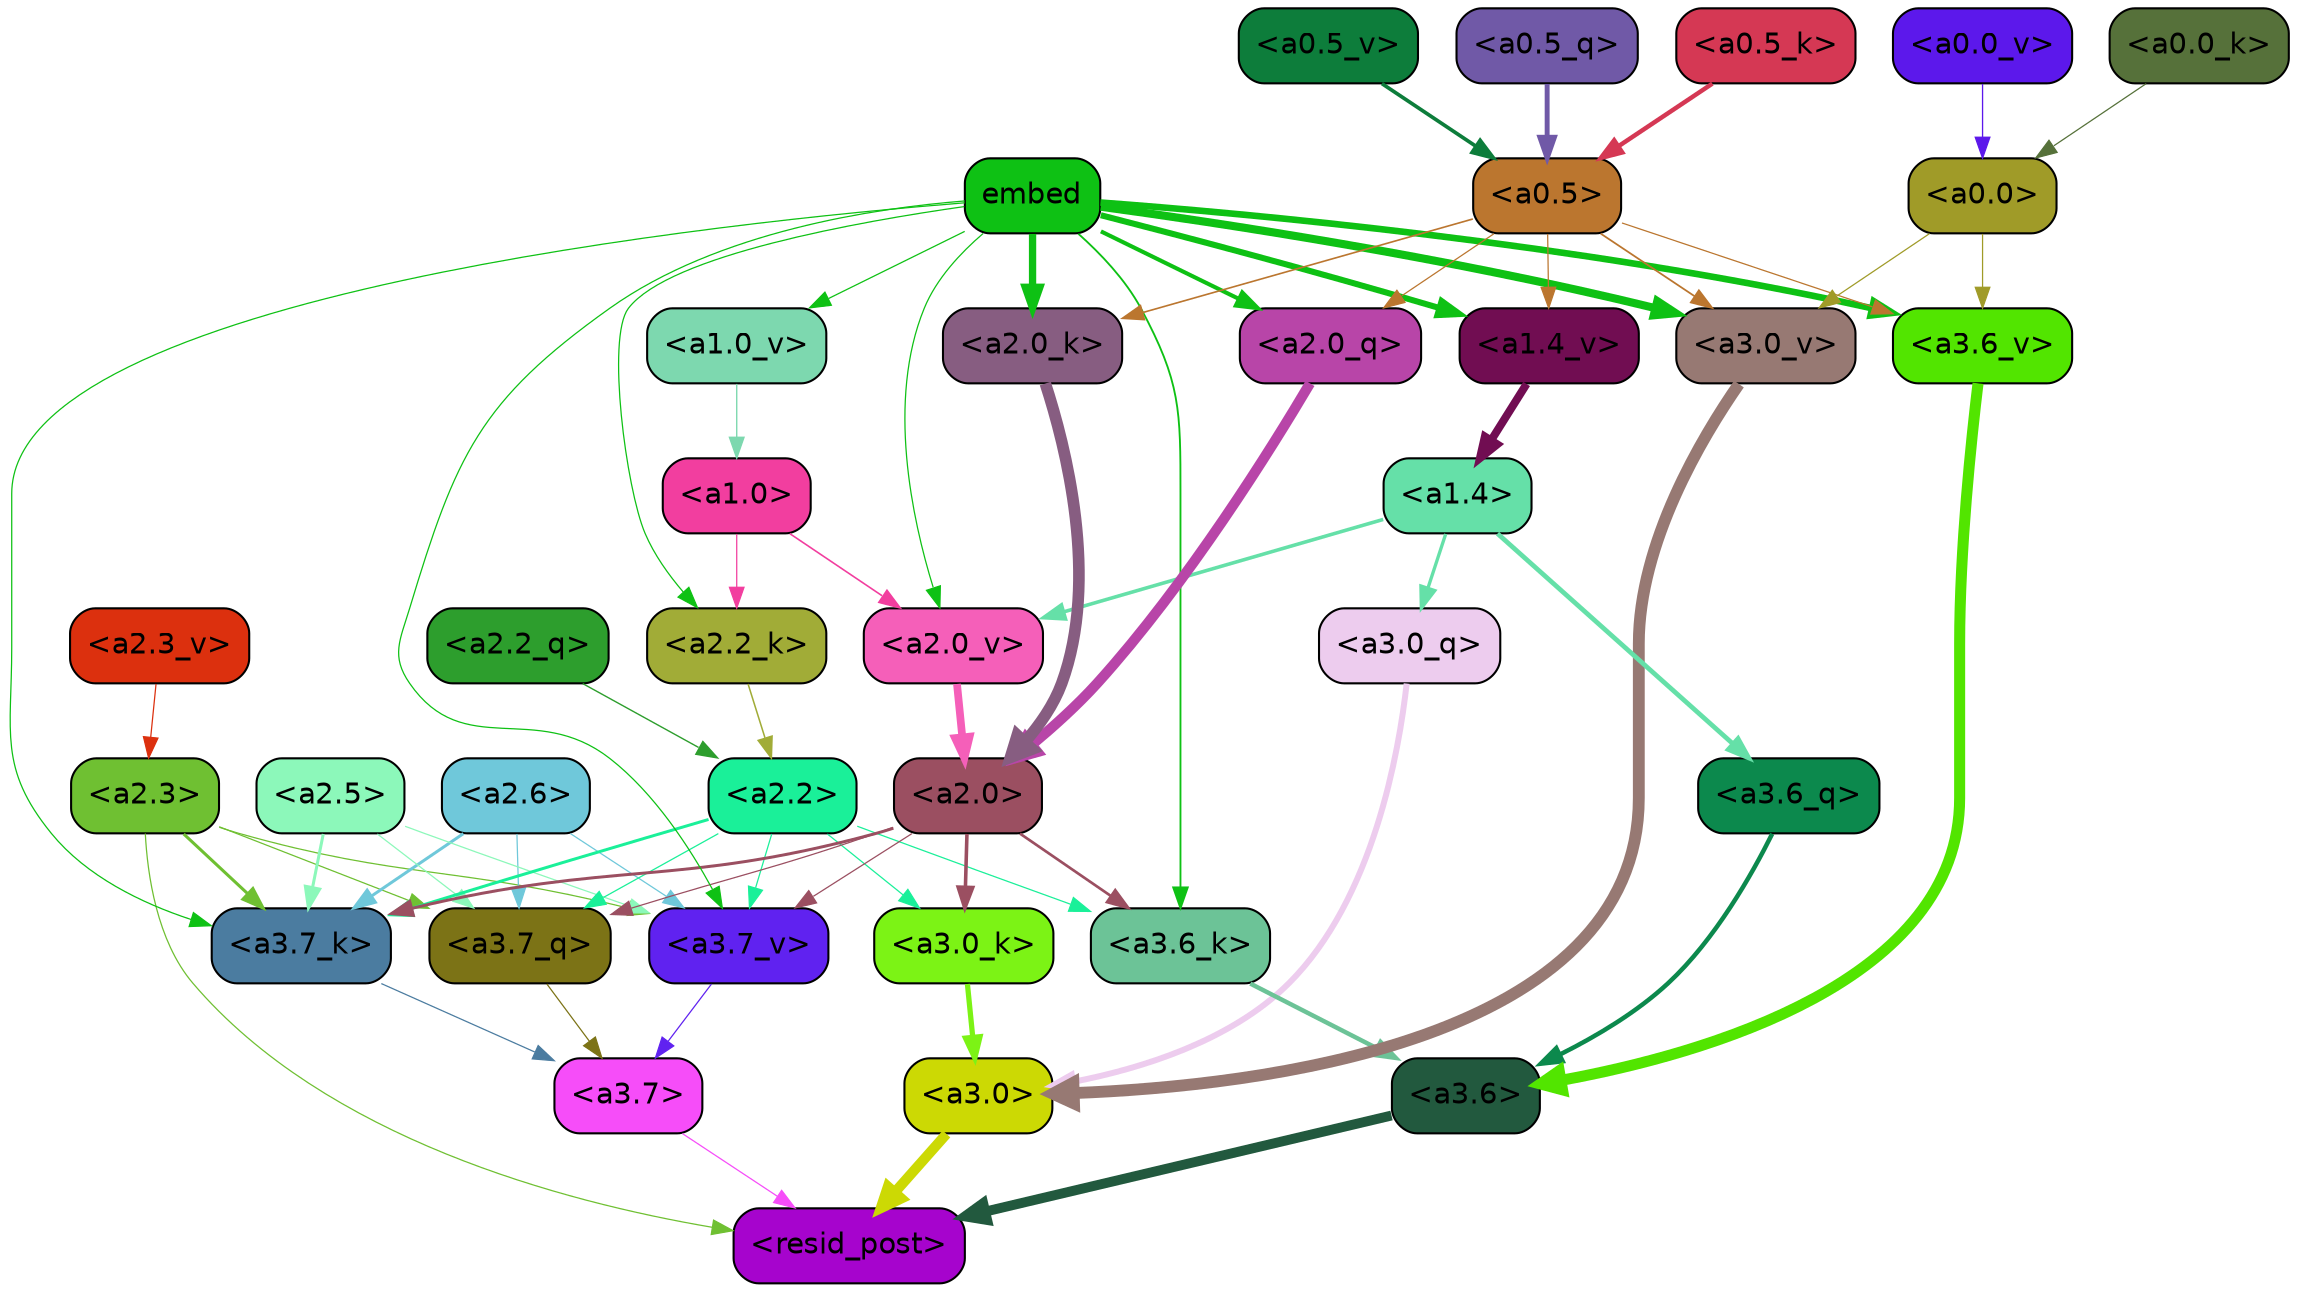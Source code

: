 strict digraph "" {
	graph [bgcolor=transparent,
		layout=dot,
		overlap=false,
		splines=true
	];
	"<a3.7>"	[color=black,
		fillcolor="#f64df9",
		fontname=Helvetica,
		shape=box,
		style="filled, rounded"];
	"<resid_post>"	[color=black,
		fillcolor="#a604cd",
		fontname=Helvetica,
		shape=box,
		style="filled, rounded"];
	"<a3.7>" -> "<resid_post>"	[color="#f64df9",
		penwidth=0.6];
	"<a3.6>"	[color=black,
		fillcolor="#22593e",
		fontname=Helvetica,
		shape=box,
		style="filled, rounded"];
	"<a3.6>" -> "<resid_post>"	[color="#22593e",
		penwidth=4.746312499046326];
	"<a3.0>"	[color=black,
		fillcolor="#ccd904",
		fontname=Helvetica,
		shape=box,
		style="filled, rounded"];
	"<a3.0>" -> "<resid_post>"	[color="#ccd904",
		penwidth=4.896343111991882];
	"<a2.3>"	[color=black,
		fillcolor="#6fc032",
		fontname=Helvetica,
		shape=box,
		style="filled, rounded"];
	"<a2.3>" -> "<resid_post>"	[color="#6fc032",
		penwidth=0.6];
	"<a3.7_q>"	[color=black,
		fillcolor="#7c7316",
		fontname=Helvetica,
		shape=box,
		style="filled, rounded"];
	"<a2.3>" -> "<a3.7_q>"	[color="#6fc032",
		penwidth=0.6];
	"<a3.7_k>"	[color=black,
		fillcolor="#4b7ca0",
		fontname=Helvetica,
		shape=box,
		style="filled, rounded"];
	"<a2.3>" -> "<a3.7_k>"	[color="#6fc032",
		penwidth=1.467104621231556];
	"<a3.7_v>"	[color=black,
		fillcolor="#6022f0",
		fontname=Helvetica,
		shape=box,
		style="filled, rounded"];
	"<a2.3>" -> "<a3.7_v>"	[color="#6fc032",
		penwidth=0.6];
	"<a3.7_q>" -> "<a3.7>"	[color="#7c7316",
		penwidth=0.6];
	"<a3.6_q>"	[color=black,
		fillcolor="#0c894d",
		fontname=Helvetica,
		shape=box,
		style="filled, rounded"];
	"<a3.6_q>" -> "<a3.6>"	[color="#0c894d",
		penwidth=2.160832464694977];
	"<a3.0_q>"	[color=black,
		fillcolor="#edccee",
		fontname=Helvetica,
		shape=box,
		style="filled, rounded"];
	"<a3.0_q>" -> "<a3.0>"	[color="#edccee",
		penwidth=2.870753765106201];
	"<a3.7_k>" -> "<a3.7>"	[color="#4b7ca0",
		penwidth=0.6];
	"<a3.6_k>"	[color=black,
		fillcolor="#6cc397",
		fontname=Helvetica,
		shape=box,
		style="filled, rounded"];
	"<a3.6_k>" -> "<a3.6>"	[color="#6cc397",
		penwidth=2.13908451795578];
	"<a3.0_k>"	[color=black,
		fillcolor="#7cf315",
		fontname=Helvetica,
		shape=box,
		style="filled, rounded"];
	"<a3.0_k>" -> "<a3.0>"	[color="#7cf315",
		penwidth=2.520303964614868];
	"<a3.7_v>" -> "<a3.7>"	[color="#6022f0",
		penwidth=0.6];
	"<a3.6_v>"	[color=black,
		fillcolor="#52e500",
		fontname=Helvetica,
		shape=box,
		style="filled, rounded"];
	"<a3.6_v>" -> "<a3.6>"	[color="#52e500",
		penwidth=5.297133803367615];
	"<a3.0_v>"	[color=black,
		fillcolor="#977973",
		fontname=Helvetica,
		shape=box,
		style="filled, rounded"];
	"<a3.0_v>" -> "<a3.0>"	[color="#977973",
		penwidth=5.680712580680847];
	"<a2.6>"	[color=black,
		fillcolor="#6fc8da",
		fontname=Helvetica,
		shape=box,
		style="filled, rounded"];
	"<a2.6>" -> "<a3.7_q>"	[color="#6fc8da",
		penwidth=0.6];
	"<a2.6>" -> "<a3.7_k>"	[color="#6fc8da",
		penwidth=1.4453159049153328];
	"<a2.6>" -> "<a3.7_v>"	[color="#6fc8da",
		penwidth=0.6];
	"<a2.5>"	[color=black,
		fillcolor="#8cf8ba",
		fontname=Helvetica,
		shape=box,
		style="filled, rounded"];
	"<a2.5>" -> "<a3.7_q>"	[color="#8cf8ba",
		penwidth=0.6];
	"<a2.5>" -> "<a3.7_k>"	[color="#8cf8ba",
		penwidth=1.4526091292500496];
	"<a2.5>" -> "<a3.7_v>"	[color="#8cf8ba",
		penwidth=0.6];
	"<a2.2>"	[color=black,
		fillcolor="#1af099",
		fontname=Helvetica,
		shape=box,
		style="filled, rounded"];
	"<a2.2>" -> "<a3.7_q>"	[color="#1af099",
		penwidth=0.6];
	"<a2.2>" -> "<a3.7_k>"	[color="#1af099",
		penwidth=1.4310357049107552];
	"<a2.2>" -> "<a3.6_k>"	[color="#1af099",
		penwidth=0.6];
	"<a2.2>" -> "<a3.0_k>"	[color="#1af099",
		penwidth=0.6];
	"<a2.2>" -> "<a3.7_v>"	[color="#1af099",
		penwidth=0.6];
	"<a2.0>"	[color=black,
		fillcolor="#9b4f61",
		fontname=Helvetica,
		shape=box,
		style="filled, rounded"];
	"<a2.0>" -> "<a3.7_q>"	[color="#9b4f61",
		penwidth=0.6];
	"<a2.0>" -> "<a3.7_k>"	[color="#9b4f61",
		penwidth=1.4314699843525887];
	"<a2.0>" -> "<a3.6_k>"	[color="#9b4f61",
		penwidth=1.2950235605239868];
	"<a2.0>" -> "<a3.0_k>"	[color="#9b4f61",
		penwidth=1.712992787361145];
	"<a2.0>" -> "<a3.7_v>"	[color="#9b4f61",
		penwidth=0.6];
	"<a1.4>"	[color=black,
		fillcolor="#65e0a8",
		fontname=Helvetica,
		shape=box,
		style="filled, rounded"];
	"<a1.4>" -> "<a3.6_q>"	[color="#65e0a8",
		penwidth=2.2719132900238037];
	"<a1.4>" -> "<a3.0_q>"	[color="#65e0a8",
		penwidth=1.5932877659797668];
	"<a2.0_v>"	[color=black,
		fillcolor="#f55fb9",
		fontname=Helvetica,
		shape=box,
		style="filled, rounded"];
	"<a1.4>" -> "<a2.0_v>"	[color="#65e0a8",
		penwidth=1.7291951477527618];
	embed	[color=black,
		fillcolor="#0ec114",
		fontname=Helvetica,
		shape=box,
		style="filled, rounded"];
	embed -> "<a3.7_k>"	[color="#0ec114",
		penwidth=0.6];
	embed -> "<a3.6_k>"	[color="#0ec114",
		penwidth=0.891706109046936];
	embed -> "<a3.7_v>"	[color="#0ec114",
		penwidth=0.6];
	embed -> "<a3.6_v>"	[color="#0ec114",
		penwidth=3.1766927242279053];
	embed -> "<a3.0_v>"	[color="#0ec114",
		penwidth=3.9005755856633186];
	"<a2.0_q>"	[color=black,
		fillcolor="#b845a8",
		fontname=Helvetica,
		shape=box,
		style="filled, rounded"];
	embed -> "<a2.0_q>"	[color="#0ec114",
		penwidth=1.9666987657546997];
	"<a2.2_k>"	[color=black,
		fillcolor="#a1ac37",
		fontname=Helvetica,
		shape=box,
		style="filled, rounded"];
	embed -> "<a2.2_k>"	[color="#0ec114",
		penwidth=0.6];
	"<a2.0_k>"	[color=black,
		fillcolor="#875d81",
		fontname=Helvetica,
		shape=box,
		style="filled, rounded"];
	embed -> "<a2.0_k>"	[color="#0ec114",
		penwidth=3.5067105293273926];
	embed -> "<a2.0_v>"	[color="#0ec114",
		penwidth=0.6];
	"<a1.4_v>"	[color=black,
		fillcolor="#710d52",
		fontname=Helvetica,
		shape=box,
		style="filled, rounded"];
	embed -> "<a1.4_v>"	[color="#0ec114",
		penwidth=2.921818971633911];
	"<a1.0_v>"	[color=black,
		fillcolor="#7dd8af",
		fontname=Helvetica,
		shape=box,
		style="filled, rounded"];
	embed -> "<a1.0_v>"	[color="#0ec114",
		penwidth=0.6];
	"<a0.5>"	[color=black,
		fillcolor="#bb762f",
		fontname=Helvetica,
		shape=box,
		style="filled, rounded"];
	"<a0.5>" -> "<a3.6_v>"	[color="#bb762f",
		penwidth=0.6];
	"<a0.5>" -> "<a3.0_v>"	[color="#bb762f",
		penwidth=0.8493617177009583];
	"<a0.5>" -> "<a2.0_q>"	[color="#bb762f",
		penwidth=0.6];
	"<a0.5>" -> "<a2.0_k>"	[color="#bb762f",
		penwidth=0.7897228002548218];
	"<a0.5>" -> "<a1.4_v>"	[color="#bb762f",
		penwidth=0.6];
	"<a0.0>"	[color=black,
		fillcolor="#a09b28",
		fontname=Helvetica,
		shape=box,
		style="filled, rounded"];
	"<a0.0>" -> "<a3.6_v>"	[color="#a09b28",
		penwidth=0.6];
	"<a0.0>" -> "<a3.0_v>"	[color="#a09b28",
		penwidth=0.6];
	"<a2.2_q>"	[color=black,
		fillcolor="#2d9e2d",
		fontname=Helvetica,
		shape=box,
		style="filled, rounded"];
	"<a2.2_q>" -> "<a2.2>"	[color="#2d9e2d",
		penwidth=0.6677633281797171];
	"<a2.0_q>" -> "<a2.0>"	[color="#b845a8",
		penwidth=4.966194009408355];
	"<a2.2_k>" -> "<a2.2>"	[color="#a1ac37",
		penwidth=0.7399393804371357];
	"<a2.0_k>" -> "<a2.0>"	[color="#875d81",
		penwidth=5.5817058570683];
	"<a2.3_v>"	[color=black,
		fillcolor="#dc300e",
		fontname=Helvetica,
		shape=box,
		style="filled, rounded"];
	"<a2.3_v>" -> "<a2.3>"	[color="#dc300e",
		penwidth=0.6];
	"<a2.0_v>" -> "<a2.0>"	[color="#f55fb9",
		penwidth=3.7102378383278847];
	"<a1.0>"	[color=black,
		fillcolor="#f23e9f",
		fontname=Helvetica,
		shape=box,
		style="filled, rounded"];
	"<a1.0>" -> "<a2.2_k>"	[color="#f23e9f",
		penwidth=0.6];
	"<a1.0>" -> "<a2.0_v>"	[color="#f23e9f",
		penwidth=0.7823128998279572];
	"<a1.4_v>" -> "<a1.4>"	[color="#710d52",
		penwidth=3.84571635723114];
	"<a1.0_v>" -> "<a1.0>"	[color="#7dd8af",
		penwidth=0.6638844013214111];
	"<a0.5_q>"	[color=black,
		fillcolor="#7059a7",
		fontname=Helvetica,
		shape=box,
		style="filled, rounded"];
	"<a0.5_q>" -> "<a0.5>"	[color="#7059a7",
		penwidth=2.3498679399490356];
	"<a0.5_k>"	[color=black,
		fillcolor="#d53854",
		fontname=Helvetica,
		shape=box,
		style="filled, rounded"];
	"<a0.5_k>" -> "<a0.5>"	[color="#d53854",
		penwidth=2.1505037546157837];
	"<a0.0_k>"	[color=black,
		fillcolor="#56713a",
		fontname=Helvetica,
		shape=box,
		style="filled, rounded"];
	"<a0.0_k>" -> "<a0.0>"	[color="#56713a",
		penwidth=0.6];
	"<a0.5_v>"	[color=black,
		fillcolor="#0d7d3b",
		fontname=Helvetica,
		shape=box,
		style="filled, rounded"];
	"<a0.5_v>" -> "<a0.5>"	[color="#0d7d3b",
		penwidth=1.769389271736145];
	"<a0.0_v>"	[color=black,
		fillcolor="#5c18eb",
		fontname=Helvetica,
		shape=box,
		style="filled, rounded"];
	"<a0.0_v>" -> "<a0.0>"	[color="#5c18eb",
		penwidth=0.6300240755081177];
}
